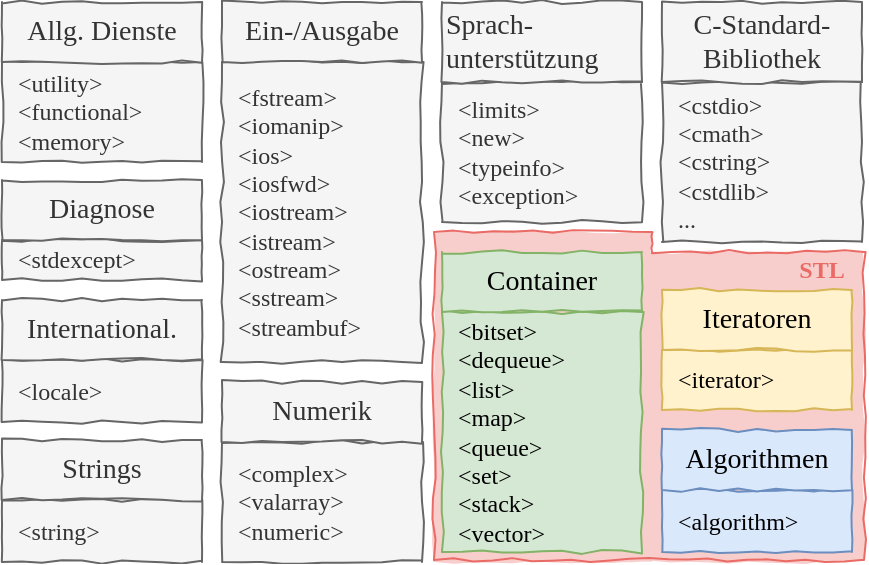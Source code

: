 <mxfile version="11.3.0" type="device" pages="1"><diagram id="oVL6FvEhZZRlPvBV_YW0" name="Page-1"><mxGraphModel dx="1010" dy="579" grid="1" gridSize="10" guides="1" tooltips="1" connect="1" arrows="1" fold="1" page="1" pageScale="1" pageWidth="827" pageHeight="1169" math="0" shadow="0"><root><mxCell id="0"/><mxCell id="1" parent="0"/><mxCell id="nJhaiJ_wJ6k0OF_9_Gwx-36" value="" style="group" vertex="1" connectable="0" parent="1"><mxGeometry x="296" y="195" width="215" height="165" as="geometry"/></mxCell><mxCell id="nJhaiJ_wJ6k0OF_9_Gwx-34" value="" style="rounded=0;whiteSpace=wrap;html=1;comic=1;fontFamily=Comic Sans MS;fontSize=14;align=center;fillColor=#f8cecc;strokeColor=none;" vertex="1" parent="nJhaiJ_wJ6k0OF_9_Gwx-36"><mxGeometry x="70" y="10" width="145" height="155" as="geometry"/></mxCell><mxCell id="nJhaiJ_wJ6k0OF_9_Gwx-33" value="" style="rounded=0;whiteSpace=wrap;html=1;comic=1;fontFamily=Comic Sans MS;fontSize=14;align=center;fillColor=#f8cecc;strokeColor=none;" vertex="1" parent="nJhaiJ_wJ6k0OF_9_Gwx-36"><mxGeometry width="109" height="165" as="geometry"/></mxCell><mxCell id="nJhaiJ_wJ6k0OF_9_Gwx-2" value="&amp;nbsp; &amp;lt;fstream&amp;gt;&lt;br&gt;&amp;nbsp;&amp;nbsp;&amp;lt;iomanip&amp;gt;&lt;br&gt;&amp;nbsp;&amp;nbsp;&amp;lt;ios&amp;gt;&lt;br&gt;&amp;nbsp;&amp;nbsp;&amp;lt;iosfwd&amp;gt;&lt;br&gt;&amp;nbsp;&amp;nbsp;&amp;lt;iostream&amp;gt;&lt;br&gt;&amp;nbsp;&amp;nbsp;&amp;lt;istream&amp;gt;&lt;br&gt;&amp;nbsp;&amp;nbsp;&amp;lt;ostream&amp;gt;&lt;br&gt;&amp;nbsp;&amp;nbsp;&amp;lt;sstream&amp;gt;&lt;br&gt;&amp;nbsp;&amp;nbsp;&amp;lt;streambuf&amp;gt;" style="rounded=0;whiteSpace=wrap;html=1;comic=1;fontFamily=Comic Sans MS;fillColor=#f5f5f5;strokeColor=#666666;align=left;fontColor=#333333;" vertex="1" parent="1"><mxGeometry x="190" y="110" width="100" height="150" as="geometry"/></mxCell><mxCell id="nJhaiJ_wJ6k0OF_9_Gwx-3" value="Ein-/Ausgabe" style="rounded=0;whiteSpace=wrap;html=1;comic=1;fontFamily=Comic Sans MS;fillColor=#f5f5f5;strokeColor=#666666;align=center;fontSize=14;fontColor=#333333;" vertex="1" parent="1"><mxGeometry x="190" y="80" width="100" height="30" as="geometry"/></mxCell><mxCell id="nJhaiJ_wJ6k0OF_9_Gwx-4" value="&amp;nbsp; &amp;lt;utility&amp;gt;&lt;br&gt;&amp;nbsp;&amp;nbsp;&amp;lt;functional&amp;gt;&lt;br&gt;&amp;nbsp;&amp;nbsp;&amp;lt;memory&amp;gt;" style="rounded=0;whiteSpace=wrap;html=1;comic=1;fontFamily=Comic Sans MS;fillColor=#f5f5f5;strokeColor=#666666;align=left;fontColor=#333333;" vertex="1" parent="1"><mxGeometry x="80" y="110" width="100" height="50" as="geometry"/></mxCell><mxCell id="nJhaiJ_wJ6k0OF_9_Gwx-5" value="Allg. Dienste" style="rounded=0;whiteSpace=wrap;html=1;comic=1;fontFamily=Comic Sans MS;fillColor=#f5f5f5;strokeColor=#666666;align=center;fontSize=14;fontColor=#333333;" vertex="1" parent="1"><mxGeometry x="80" y="80" width="100" height="30" as="geometry"/></mxCell><mxCell id="nJhaiJ_wJ6k0OF_9_Gwx-6" value="&amp;nbsp; &amp;lt;limits&amp;gt;&lt;br&gt;&amp;nbsp;&amp;nbsp;&amp;lt;new&amp;gt;&lt;br&gt;&amp;nbsp;&amp;nbsp;&amp;lt;typeinfo&amp;gt;&lt;br&gt;&amp;nbsp; &amp;lt;exception&amp;gt;" style="rounded=0;whiteSpace=wrap;html=1;comic=1;fontFamily=Comic Sans MS;fillColor=#f5f5f5;strokeColor=#666666;align=left;fontColor=#333333;" vertex="1" parent="1"><mxGeometry x="300" y="120" width="100" height="70" as="geometry"/></mxCell><mxCell id="nJhaiJ_wJ6k0OF_9_Gwx-7" value="Sprach-unterstützung" style="rounded=0;whiteSpace=wrap;html=1;comic=1;fontFamily=Comic Sans MS;fillColor=#f5f5f5;strokeColor=#666666;align=left;fontSize=14;fontColor=#333333;" vertex="1" parent="1"><mxGeometry x="300" y="80" width="100" height="40" as="geometry"/></mxCell><mxCell id="nJhaiJ_wJ6k0OF_9_Gwx-8" value="&amp;nbsp; &amp;lt;stdexcept&amp;gt;" style="rounded=0;whiteSpace=wrap;html=1;comic=1;fontFamily=Comic Sans MS;fillColor=#f5f5f5;strokeColor=#666666;align=left;fontColor=#333333;" vertex="1" parent="1"><mxGeometry x="80" y="199" width="100" height="20" as="geometry"/></mxCell><mxCell id="nJhaiJ_wJ6k0OF_9_Gwx-9" value="Diagnose" style="rounded=0;whiteSpace=wrap;html=1;comic=1;fontFamily=Comic Sans MS;fillColor=#f5f5f5;strokeColor=#666666;align=center;fontSize=14;fontColor=#333333;" vertex="1" parent="1"><mxGeometry x="80" y="169" width="100" height="30" as="geometry"/></mxCell><mxCell id="nJhaiJ_wJ6k0OF_9_Gwx-10" value="&amp;nbsp; &amp;lt;locale&amp;gt;" style="rounded=0;whiteSpace=wrap;html=1;comic=1;fontFamily=Comic Sans MS;fillColor=#f5f5f5;strokeColor=#666666;align=left;fontColor=#333333;" vertex="1" parent="1"><mxGeometry x="80" y="259" width="100" height="31" as="geometry"/></mxCell><mxCell id="nJhaiJ_wJ6k0OF_9_Gwx-11" value="International." style="rounded=0;whiteSpace=wrap;html=1;comic=1;fontFamily=Comic Sans MS;fillColor=#f5f5f5;strokeColor=#666666;align=center;fontSize=14;fontColor=#333333;" vertex="1" parent="1"><mxGeometry x="80" y="229" width="100" height="30" as="geometry"/></mxCell><mxCell id="nJhaiJ_wJ6k0OF_9_Gwx-12" value="&amp;nbsp; &amp;lt;complex&amp;gt;&lt;br&gt;&amp;nbsp;&amp;nbsp;&amp;lt;valarray&amp;gt;&lt;br&gt;&amp;nbsp;&amp;nbsp;&amp;lt;numeric&amp;gt;" style="rounded=0;whiteSpace=wrap;html=1;comic=1;fontFamily=Comic Sans MS;fillColor=#f5f5f5;strokeColor=#666666;align=left;fontColor=#333333;" vertex="1" parent="1"><mxGeometry x="190" y="300" width="100" height="60" as="geometry"/></mxCell><mxCell id="nJhaiJ_wJ6k0OF_9_Gwx-13" value="Numerik" style="rounded=0;whiteSpace=wrap;html=1;comic=1;fontFamily=Comic Sans MS;fillColor=#f5f5f5;strokeColor=#666666;align=center;fontSize=14;fontColor=#333333;" vertex="1" parent="1"><mxGeometry x="190" y="270" width="100" height="30" as="geometry"/></mxCell><mxCell id="nJhaiJ_wJ6k0OF_9_Gwx-16" value="&amp;nbsp; &amp;lt;string&amp;gt;" style="rounded=0;whiteSpace=wrap;html=1;comic=1;fontFamily=Comic Sans MS;fillColor=#f5f5f5;strokeColor=#666666;align=left;fontColor=#333333;" vertex="1" parent="1"><mxGeometry x="80" y="329" width="100" height="31" as="geometry"/></mxCell><mxCell id="nJhaiJ_wJ6k0OF_9_Gwx-17" value="Strings" style="rounded=0;whiteSpace=wrap;html=1;comic=1;fontFamily=Comic Sans MS;fillColor=#f5f5f5;strokeColor=#666666;align=center;fontSize=14;fontColor=#333333;" vertex="1" parent="1"><mxGeometry x="80" y="299" width="100" height="30" as="geometry"/></mxCell><mxCell id="nJhaiJ_wJ6k0OF_9_Gwx-18" value="&amp;nbsp; &amp;lt;bitset&amp;gt;&lt;br&gt;&amp;nbsp;&amp;nbsp;&amp;lt;dequeue&amp;gt;&lt;br&gt;&amp;nbsp;&amp;nbsp;&amp;lt;list&amp;gt;&lt;br&gt;&amp;nbsp;&amp;nbsp;&amp;lt;map&amp;gt;&lt;br&gt;&amp;nbsp;&amp;nbsp;&amp;lt;queue&amp;gt;&lt;br&gt;&amp;nbsp;&amp;nbsp;&amp;lt;set&amp;gt;&lt;br&gt;&amp;nbsp;&amp;nbsp;&amp;lt;stack&amp;gt;&lt;br&gt;&amp;nbsp;&amp;nbsp;&amp;lt;vector&amp;gt;" style="rounded=0;whiteSpace=wrap;html=1;comic=1;fontFamily=Comic Sans MS;fillColor=#d5e8d4;strokeColor=#82b366;align=left;" vertex="1" parent="1"><mxGeometry x="300" y="235" width="100" height="120" as="geometry"/></mxCell><mxCell id="nJhaiJ_wJ6k0OF_9_Gwx-19" value="Container" style="rounded=0;whiteSpace=wrap;html=1;comic=1;fontFamily=Comic Sans MS;fillColor=#d5e8d4;strokeColor=#82b366;align=center;fontSize=14;" vertex="1" parent="1"><mxGeometry x="300" y="205" width="100" height="30" as="geometry"/></mxCell><mxCell id="nJhaiJ_wJ6k0OF_9_Gwx-20" value="&amp;nbsp; &amp;lt;iterator&amp;gt;" style="rounded=0;whiteSpace=wrap;html=1;comic=1;fontFamily=Comic Sans MS;fillColor=#fff2cc;strokeColor=#d6b656;align=left;" vertex="1" parent="1"><mxGeometry x="410" y="254" width="95" height="30" as="geometry"/></mxCell><mxCell id="nJhaiJ_wJ6k0OF_9_Gwx-21" value="Iteratoren" style="rounded=0;whiteSpace=wrap;html=1;comic=1;fontFamily=Comic Sans MS;fillColor=#fff2cc;strokeColor=#d6b656;align=center;fontSize=14;" vertex="1" parent="1"><mxGeometry x="410" y="224" width="95" height="30" as="geometry"/></mxCell><mxCell id="nJhaiJ_wJ6k0OF_9_Gwx-22" value="&amp;nbsp; &amp;lt;algorithm&amp;gt;" style="rounded=0;whiteSpace=wrap;html=1;comic=1;fontFamily=Comic Sans MS;fillColor=#dae8fc;strokeColor=#6c8ebf;align=left;" vertex="1" parent="1"><mxGeometry x="410" y="324" width="95" height="31" as="geometry"/></mxCell><mxCell id="nJhaiJ_wJ6k0OF_9_Gwx-23" value="Algorithmen" style="rounded=0;whiteSpace=wrap;html=1;comic=1;fontFamily=Comic Sans MS;fillColor=#dae8fc;strokeColor=#6c8ebf;align=center;fontSize=14;" vertex="1" parent="1"><mxGeometry x="410" y="294" width="95" height="30" as="geometry"/></mxCell><mxCell id="nJhaiJ_wJ6k0OF_9_Gwx-25" value="&amp;nbsp; &amp;lt;cstdio&amp;gt;&lt;br&gt;&amp;nbsp;&amp;nbsp;&amp;lt;cmath&amp;gt;&lt;br&gt;&amp;nbsp;&amp;nbsp;&amp;lt;cstring&amp;gt;&lt;br&gt;&amp;nbsp;&amp;nbsp;&amp;lt;cstdlib&amp;gt;&lt;br&gt;&amp;nbsp; ..." style="rounded=0;whiteSpace=wrap;html=1;comic=1;fontFamily=Comic Sans MS;fillColor=#f5f5f5;strokeColor=#666666;align=left;fontColor=#333333;" vertex="1" parent="1"><mxGeometry x="410" y="120" width="100" height="80" as="geometry"/></mxCell><mxCell id="nJhaiJ_wJ6k0OF_9_Gwx-26" value="C-Standard-Bibliothek" style="rounded=0;whiteSpace=wrap;html=1;comic=1;fontFamily=Comic Sans MS;fillColor=#f5f5f5;strokeColor=#666666;align=center;fontSize=14;fontColor=#333333;" vertex="1" parent="1"><mxGeometry x="410" y="80" width="100" height="40" as="geometry"/></mxCell><mxCell id="nJhaiJ_wJ6k0OF_9_Gwx-28" value="&lt;b style=&quot;font-size: 12px;&quot;&gt;&lt;font color=&quot;#ea6b66&quot; style=&quot;font-size: 12px;&quot;&gt;STL&lt;/font&gt;&lt;/b&gt;" style="text;html=1;strokeColor=none;fillColor=none;align=center;verticalAlign=middle;whiteSpace=wrap;rounded=0;comic=1;fontFamily=Comic Sans MS;fontSize=12;" vertex="1" parent="1"><mxGeometry x="470" y="204" width="40" height="20" as="geometry"/></mxCell><mxCell id="nJhaiJ_wJ6k0OF_9_Gwx-32" value="" style="endArrow=none;html=1;fontFamily=Comic Sans MS;fontSize=14;comic=1;rounded=0;strokeColor=#EA6B66;" edge="1" parent="1"><mxGeometry width="50" height="50" relative="1" as="geometry"><mxPoint x="296" y="195" as="sourcePoint"/><mxPoint x="296" y="195" as="targetPoint"/><Array as="points"><mxPoint x="405" y="195"/><mxPoint x="405" y="205"/><mxPoint x="511" y="205"/><mxPoint x="511" y="359"/><mxPoint x="296" y="359"/></Array></mxGeometry></mxCell></root></mxGraphModel></diagram></mxfile>